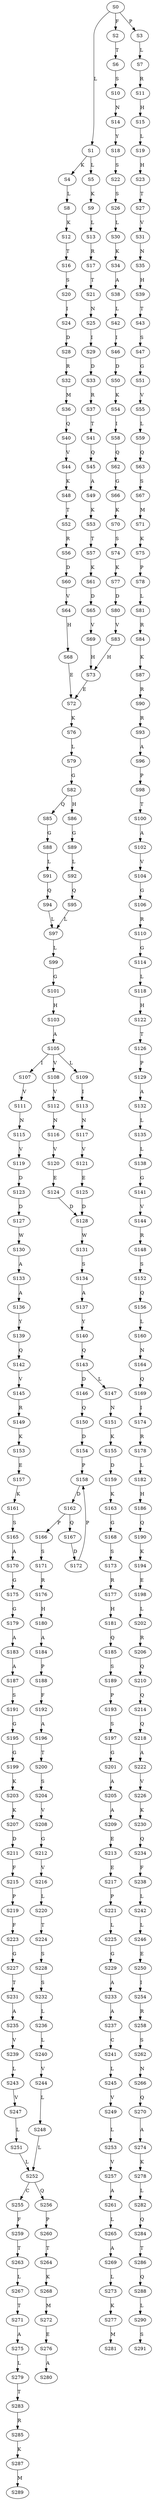 strict digraph  {
	S0 -> S1 [ label = L ];
	S0 -> S2 [ label = F ];
	S0 -> S3 [ label = P ];
	S1 -> S4 [ label = K ];
	S1 -> S5 [ label = L ];
	S2 -> S6 [ label = T ];
	S3 -> S7 [ label = L ];
	S4 -> S8 [ label = L ];
	S5 -> S9 [ label = K ];
	S6 -> S10 [ label = S ];
	S7 -> S11 [ label = R ];
	S8 -> S12 [ label = K ];
	S9 -> S13 [ label = L ];
	S10 -> S14 [ label = N ];
	S11 -> S15 [ label = H ];
	S12 -> S16 [ label = T ];
	S13 -> S17 [ label = R ];
	S14 -> S18 [ label = Y ];
	S15 -> S19 [ label = L ];
	S16 -> S20 [ label = S ];
	S17 -> S21 [ label = T ];
	S18 -> S22 [ label = S ];
	S19 -> S23 [ label = H ];
	S20 -> S24 [ label = I ];
	S21 -> S25 [ label = N ];
	S22 -> S26 [ label = S ];
	S23 -> S27 [ label = T ];
	S24 -> S28 [ label = D ];
	S25 -> S29 [ label = I ];
	S26 -> S30 [ label = L ];
	S27 -> S31 [ label = V ];
	S28 -> S32 [ label = R ];
	S29 -> S33 [ label = D ];
	S30 -> S34 [ label = K ];
	S31 -> S35 [ label = N ];
	S32 -> S36 [ label = M ];
	S33 -> S37 [ label = R ];
	S34 -> S38 [ label = A ];
	S35 -> S39 [ label = H ];
	S36 -> S40 [ label = Q ];
	S37 -> S41 [ label = T ];
	S38 -> S42 [ label = L ];
	S39 -> S43 [ label = T ];
	S40 -> S44 [ label = V ];
	S41 -> S45 [ label = Q ];
	S42 -> S46 [ label = I ];
	S43 -> S47 [ label = S ];
	S44 -> S48 [ label = K ];
	S45 -> S49 [ label = A ];
	S46 -> S50 [ label = D ];
	S47 -> S51 [ label = G ];
	S48 -> S52 [ label = T ];
	S49 -> S53 [ label = K ];
	S50 -> S54 [ label = K ];
	S51 -> S55 [ label = V ];
	S52 -> S56 [ label = R ];
	S53 -> S57 [ label = T ];
	S54 -> S58 [ label = I ];
	S55 -> S59 [ label = L ];
	S56 -> S60 [ label = D ];
	S57 -> S61 [ label = K ];
	S58 -> S62 [ label = Q ];
	S59 -> S63 [ label = Q ];
	S60 -> S64 [ label = V ];
	S61 -> S65 [ label = D ];
	S62 -> S66 [ label = G ];
	S63 -> S67 [ label = S ];
	S64 -> S68 [ label = H ];
	S65 -> S69 [ label = V ];
	S66 -> S70 [ label = K ];
	S67 -> S71 [ label = M ];
	S68 -> S72 [ label = E ];
	S69 -> S73 [ label = H ];
	S70 -> S74 [ label = S ];
	S71 -> S75 [ label = K ];
	S72 -> S76 [ label = K ];
	S73 -> S72 [ label = E ];
	S74 -> S77 [ label = K ];
	S75 -> S78 [ label = P ];
	S76 -> S79 [ label = L ];
	S77 -> S80 [ label = D ];
	S78 -> S81 [ label = L ];
	S79 -> S82 [ label = G ];
	S80 -> S83 [ label = V ];
	S81 -> S84 [ label = R ];
	S82 -> S85 [ label = Q ];
	S82 -> S86 [ label = H ];
	S83 -> S73 [ label = H ];
	S84 -> S87 [ label = K ];
	S85 -> S88 [ label = G ];
	S86 -> S89 [ label = G ];
	S87 -> S90 [ label = R ];
	S88 -> S91 [ label = L ];
	S89 -> S92 [ label = L ];
	S90 -> S93 [ label = R ];
	S91 -> S94 [ label = Q ];
	S92 -> S95 [ label = Q ];
	S93 -> S96 [ label = A ];
	S94 -> S97 [ label = L ];
	S95 -> S97 [ label = L ];
	S96 -> S98 [ label = P ];
	S97 -> S99 [ label = L ];
	S98 -> S100 [ label = T ];
	S99 -> S101 [ label = G ];
	S100 -> S102 [ label = A ];
	S101 -> S103 [ label = H ];
	S102 -> S104 [ label = V ];
	S103 -> S105 [ label = A ];
	S104 -> S106 [ label = G ];
	S105 -> S107 [ label = I ];
	S105 -> S108 [ label = V ];
	S105 -> S109 [ label = L ];
	S106 -> S110 [ label = R ];
	S107 -> S111 [ label = V ];
	S108 -> S112 [ label = V ];
	S109 -> S113 [ label = I ];
	S110 -> S114 [ label = G ];
	S111 -> S115 [ label = N ];
	S112 -> S116 [ label = N ];
	S113 -> S117 [ label = N ];
	S114 -> S118 [ label = L ];
	S115 -> S119 [ label = V ];
	S116 -> S120 [ label = V ];
	S117 -> S121 [ label = V ];
	S118 -> S122 [ label = H ];
	S119 -> S123 [ label = D ];
	S120 -> S124 [ label = E ];
	S121 -> S125 [ label = E ];
	S122 -> S126 [ label = T ];
	S123 -> S127 [ label = D ];
	S124 -> S128 [ label = D ];
	S125 -> S128 [ label = D ];
	S126 -> S129 [ label = P ];
	S127 -> S130 [ label = W ];
	S128 -> S131 [ label = W ];
	S129 -> S132 [ label = A ];
	S130 -> S133 [ label = A ];
	S131 -> S134 [ label = S ];
	S132 -> S135 [ label = L ];
	S133 -> S136 [ label = A ];
	S134 -> S137 [ label = A ];
	S135 -> S138 [ label = L ];
	S136 -> S139 [ label = Y ];
	S137 -> S140 [ label = Y ];
	S138 -> S141 [ label = G ];
	S139 -> S142 [ label = Q ];
	S140 -> S143 [ label = Q ];
	S141 -> S144 [ label = V ];
	S142 -> S145 [ label = V ];
	S143 -> S146 [ label = D ];
	S143 -> S147 [ label = L ];
	S144 -> S148 [ label = R ];
	S145 -> S149 [ label = R ];
	S146 -> S150 [ label = Q ];
	S147 -> S151 [ label = N ];
	S148 -> S152 [ label = S ];
	S149 -> S153 [ label = K ];
	S150 -> S154 [ label = D ];
	S151 -> S155 [ label = K ];
	S152 -> S156 [ label = Q ];
	S153 -> S157 [ label = E ];
	S154 -> S158 [ label = P ];
	S155 -> S159 [ label = D ];
	S156 -> S160 [ label = L ];
	S157 -> S161 [ label = K ];
	S158 -> S162 [ label = D ];
	S159 -> S163 [ label = K ];
	S160 -> S164 [ label = N ];
	S161 -> S165 [ label = S ];
	S162 -> S166 [ label = P ];
	S162 -> S167 [ label = Q ];
	S163 -> S168 [ label = G ];
	S164 -> S169 [ label = Q ];
	S165 -> S170 [ label = A ];
	S166 -> S171 [ label = S ];
	S167 -> S172 [ label = D ];
	S168 -> S173 [ label = S ];
	S169 -> S174 [ label = I ];
	S170 -> S175 [ label = G ];
	S171 -> S176 [ label = R ];
	S172 -> S158 [ label = P ];
	S173 -> S177 [ label = R ];
	S174 -> S178 [ label = R ];
	S175 -> S179 [ label = G ];
	S176 -> S180 [ label = H ];
	S177 -> S181 [ label = H ];
	S178 -> S182 [ label = L ];
	S179 -> S183 [ label = A ];
	S180 -> S184 [ label = A ];
	S181 -> S185 [ label = Q ];
	S182 -> S186 [ label = H ];
	S183 -> S187 [ label = A ];
	S184 -> S188 [ label = P ];
	S185 -> S189 [ label = S ];
	S186 -> S190 [ label = Q ];
	S187 -> S191 [ label = S ];
	S188 -> S192 [ label = F ];
	S189 -> S193 [ label = P ];
	S190 -> S194 [ label = K ];
	S191 -> S195 [ label = G ];
	S192 -> S196 [ label = A ];
	S193 -> S197 [ label = S ];
	S194 -> S198 [ label = E ];
	S195 -> S199 [ label = G ];
	S196 -> S200 [ label = T ];
	S197 -> S201 [ label = G ];
	S198 -> S202 [ label = L ];
	S199 -> S203 [ label = K ];
	S200 -> S204 [ label = S ];
	S201 -> S205 [ label = A ];
	S202 -> S206 [ label = R ];
	S203 -> S207 [ label = K ];
	S204 -> S208 [ label = V ];
	S205 -> S209 [ label = A ];
	S206 -> S210 [ label = Q ];
	S207 -> S211 [ label = D ];
	S208 -> S212 [ label = G ];
	S209 -> S213 [ label = E ];
	S210 -> S214 [ label = Q ];
	S211 -> S215 [ label = F ];
	S212 -> S216 [ label = V ];
	S213 -> S217 [ label = E ];
	S214 -> S218 [ label = Q ];
	S215 -> S219 [ label = P ];
	S216 -> S220 [ label = L ];
	S217 -> S221 [ label = P ];
	S218 -> S222 [ label = A ];
	S219 -> S223 [ label = F ];
	S220 -> S224 [ label = T ];
	S221 -> S225 [ label = L ];
	S222 -> S226 [ label = V ];
	S223 -> S227 [ label = G ];
	S224 -> S228 [ label = S ];
	S225 -> S229 [ label = G ];
	S226 -> S230 [ label = K ];
	S227 -> S231 [ label = T ];
	S228 -> S232 [ label = S ];
	S229 -> S233 [ label = A ];
	S230 -> S234 [ label = Q ];
	S231 -> S235 [ label = A ];
	S232 -> S236 [ label = L ];
	S233 -> S237 [ label = A ];
	S234 -> S238 [ label = F ];
	S235 -> S239 [ label = V ];
	S236 -> S240 [ label = L ];
	S237 -> S241 [ label = C ];
	S238 -> S242 [ label = L ];
	S239 -> S243 [ label = L ];
	S240 -> S244 [ label = V ];
	S241 -> S245 [ label = L ];
	S242 -> S246 [ label = L ];
	S243 -> S247 [ label = V ];
	S244 -> S248 [ label = L ];
	S245 -> S249 [ label = V ];
	S246 -> S250 [ label = E ];
	S247 -> S251 [ label = L ];
	S248 -> S252 [ label = L ];
	S249 -> S253 [ label = L ];
	S250 -> S254 [ label = I ];
	S251 -> S252 [ label = L ];
	S252 -> S255 [ label = C ];
	S252 -> S256 [ label = Q ];
	S253 -> S257 [ label = V ];
	S254 -> S258 [ label = R ];
	S255 -> S259 [ label = F ];
	S256 -> S260 [ label = P ];
	S257 -> S261 [ label = A ];
	S258 -> S262 [ label = S ];
	S259 -> S263 [ label = T ];
	S260 -> S264 [ label = T ];
	S261 -> S265 [ label = L ];
	S262 -> S266 [ label = N ];
	S263 -> S267 [ label = L ];
	S264 -> S268 [ label = K ];
	S265 -> S269 [ label = A ];
	S266 -> S270 [ label = Q ];
	S267 -> S271 [ label = T ];
	S268 -> S272 [ label = M ];
	S269 -> S273 [ label = L ];
	S270 -> S274 [ label = A ];
	S271 -> S275 [ label = A ];
	S272 -> S276 [ label = E ];
	S273 -> S277 [ label = K ];
	S274 -> S278 [ label = K ];
	S275 -> S279 [ label = L ];
	S276 -> S280 [ label = A ];
	S277 -> S281 [ label = M ];
	S278 -> S282 [ label = L ];
	S279 -> S283 [ label = T ];
	S282 -> S284 [ label = Q ];
	S283 -> S285 [ label = R ];
	S284 -> S286 [ label = T ];
	S285 -> S287 [ label = K ];
	S286 -> S288 [ label = Q ];
	S287 -> S289 [ label = M ];
	S288 -> S290 [ label = L ];
	S290 -> S291 [ label = S ];
}
